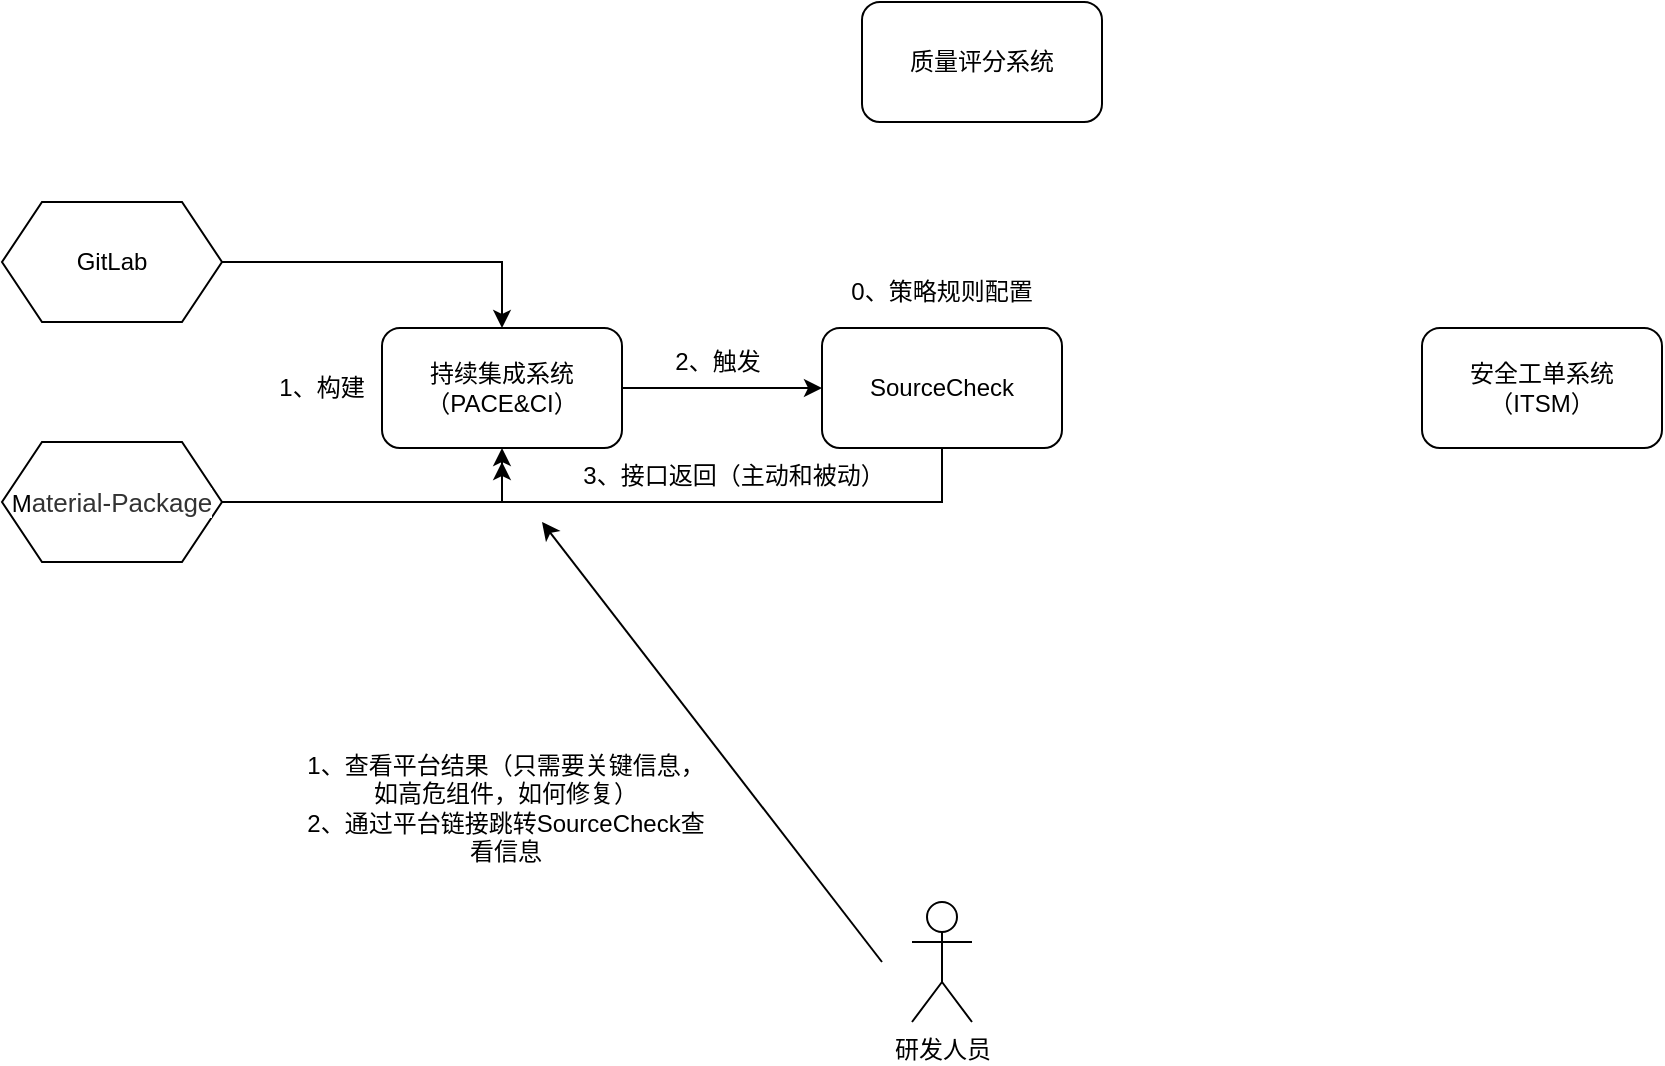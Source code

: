 <mxfile version="20.2.5" type="github">
  <diagram id="dbPlMSyZmyiy87wTLgsy" name="第 1 页">
    <mxGraphModel dx="1422" dy="796" grid="1" gridSize="10" guides="1" tooltips="1" connect="1" arrows="1" fold="1" page="1" pageScale="1" pageWidth="827" pageHeight="1169" math="0" shadow="0">
      <root>
        <mxCell id="0" />
        <mxCell id="1" parent="0" />
        <mxCell id="P90RqLLHq7_aSwwXnbhx-12" style="edgeStyle=orthogonalEdgeStyle;rounded=0;orthogonalLoop=1;jettySize=auto;html=1;entryX=0;entryY=0.5;entryDx=0;entryDy=0;" edge="1" parent="1" source="P90RqLLHq7_aSwwXnbhx-1" target="P90RqLLHq7_aSwwXnbhx-11">
          <mxGeometry relative="1" as="geometry" />
        </mxCell>
        <mxCell id="P90RqLLHq7_aSwwXnbhx-1" value="持续集成系统（PACE&amp;amp;CI）" style="rounded=1;whiteSpace=wrap;html=1;" vertex="1" parent="1">
          <mxGeometry x="250" y="343" width="120" height="60" as="geometry" />
        </mxCell>
        <mxCell id="P90RqLLHq7_aSwwXnbhx-3" value="安全工单系统（ITSM）" style="rounded=1;whiteSpace=wrap;html=1;" vertex="1" parent="1">
          <mxGeometry x="770" y="343" width="120" height="60" as="geometry" />
        </mxCell>
        <mxCell id="P90RqLLHq7_aSwwXnbhx-4" value="质量评分系统" style="rounded=1;whiteSpace=wrap;html=1;" vertex="1" parent="1">
          <mxGeometry x="490" y="180" width="120" height="60" as="geometry" />
        </mxCell>
        <mxCell id="P90RqLLHq7_aSwwXnbhx-9" style="edgeStyle=orthogonalEdgeStyle;rounded=0;orthogonalLoop=1;jettySize=auto;html=1;" edge="1" parent="1" source="P90RqLLHq7_aSwwXnbhx-7" target="P90RqLLHq7_aSwwXnbhx-1">
          <mxGeometry relative="1" as="geometry" />
        </mxCell>
        <mxCell id="P90RqLLHq7_aSwwXnbhx-7" value="GitLab" style="shape=hexagon;perimeter=hexagonPerimeter2;whiteSpace=wrap;html=1;fixedSize=1;" vertex="1" parent="1">
          <mxGeometry x="60" y="280" width="110" height="60" as="geometry" />
        </mxCell>
        <mxCell id="P90RqLLHq7_aSwwXnbhx-10" style="edgeStyle=orthogonalEdgeStyle;rounded=0;orthogonalLoop=1;jettySize=auto;html=1;entryX=0.5;entryY=1;entryDx=0;entryDy=0;" edge="1" parent="1" source="P90RqLLHq7_aSwwXnbhx-8" target="P90RqLLHq7_aSwwXnbhx-1">
          <mxGeometry relative="1" as="geometry" />
        </mxCell>
        <mxCell id="P90RqLLHq7_aSwwXnbhx-8" value="M&lt;span style=&quot;color: rgb(51, 51, 51); font-family: Arial, sans-serif; font-size: 13px; text-align: start; background-color: rgb(255, 255, 255);&quot;&gt;aterial-Package&lt;/span&gt;" style="shape=hexagon;perimeter=hexagonPerimeter2;whiteSpace=wrap;html=1;fixedSize=1;" vertex="1" parent="1">
          <mxGeometry x="60" y="400" width="110" height="60" as="geometry" />
        </mxCell>
        <mxCell id="P90RqLLHq7_aSwwXnbhx-17" style="edgeStyle=orthogonalEdgeStyle;rounded=0;orthogonalLoop=1;jettySize=auto;html=1;" edge="1" parent="1" source="P90RqLLHq7_aSwwXnbhx-11">
          <mxGeometry relative="1" as="geometry">
            <mxPoint x="310" y="410" as="targetPoint" />
            <Array as="points">
              <mxPoint x="530" y="430" />
              <mxPoint x="310" y="430" />
            </Array>
          </mxGeometry>
        </mxCell>
        <mxCell id="P90RqLLHq7_aSwwXnbhx-11" value="SourceCheck" style="rounded=1;whiteSpace=wrap;html=1;" vertex="1" parent="1">
          <mxGeometry x="470" y="343" width="120" height="60" as="geometry" />
        </mxCell>
        <mxCell id="P90RqLLHq7_aSwwXnbhx-14" value="1、构建" style="text;html=1;strokeColor=none;fillColor=none;align=center;verticalAlign=middle;whiteSpace=wrap;rounded=0;" vertex="1" parent="1">
          <mxGeometry x="190" y="358" width="60" height="30" as="geometry" />
        </mxCell>
        <mxCell id="P90RqLLHq7_aSwwXnbhx-15" value="2、触发" style="text;html=1;strokeColor=none;fillColor=none;align=center;verticalAlign=middle;whiteSpace=wrap;rounded=0;" vertex="1" parent="1">
          <mxGeometry x="388" y="345" width="60" height="30" as="geometry" />
        </mxCell>
        <mxCell id="P90RqLLHq7_aSwwXnbhx-16" value="0、策略规则配置" style="text;html=1;strokeColor=none;fillColor=none;align=center;verticalAlign=middle;whiteSpace=wrap;rounded=0;" vertex="1" parent="1">
          <mxGeometry x="475" y="310" width="110" height="30" as="geometry" />
        </mxCell>
        <mxCell id="P90RqLLHq7_aSwwXnbhx-18" value="3、接口返回（主动和被动）" style="text;html=1;strokeColor=none;fillColor=none;align=center;verticalAlign=middle;whiteSpace=wrap;rounded=0;" vertex="1" parent="1">
          <mxGeometry x="340" y="402" width="172" height="30" as="geometry" />
        </mxCell>
        <mxCell id="P90RqLLHq7_aSwwXnbhx-19" value="研发人员" style="shape=umlActor;verticalLabelPosition=bottom;verticalAlign=top;html=1;outlineConnect=0;" vertex="1" parent="1">
          <mxGeometry x="515" y="630" width="30" height="60" as="geometry" />
        </mxCell>
        <mxCell id="P90RqLLHq7_aSwwXnbhx-21" value="" style="endArrow=classic;html=1;rounded=0;" edge="1" parent="1">
          <mxGeometry width="50" height="50" relative="1" as="geometry">
            <mxPoint x="500" y="660" as="sourcePoint" />
            <mxPoint x="330" y="440" as="targetPoint" />
          </mxGeometry>
        </mxCell>
        <mxCell id="P90RqLLHq7_aSwwXnbhx-22" value="1、查看平台结果（只需要关键信息，如高危组件，如何修复）&lt;br&gt;2、通过平台链接跳转SourceCheck查看信息" style="text;html=1;strokeColor=none;fillColor=none;align=center;verticalAlign=middle;whiteSpace=wrap;rounded=0;" vertex="1" parent="1">
          <mxGeometry x="210" y="550" width="204" height="65" as="geometry" />
        </mxCell>
      </root>
    </mxGraphModel>
  </diagram>
</mxfile>
